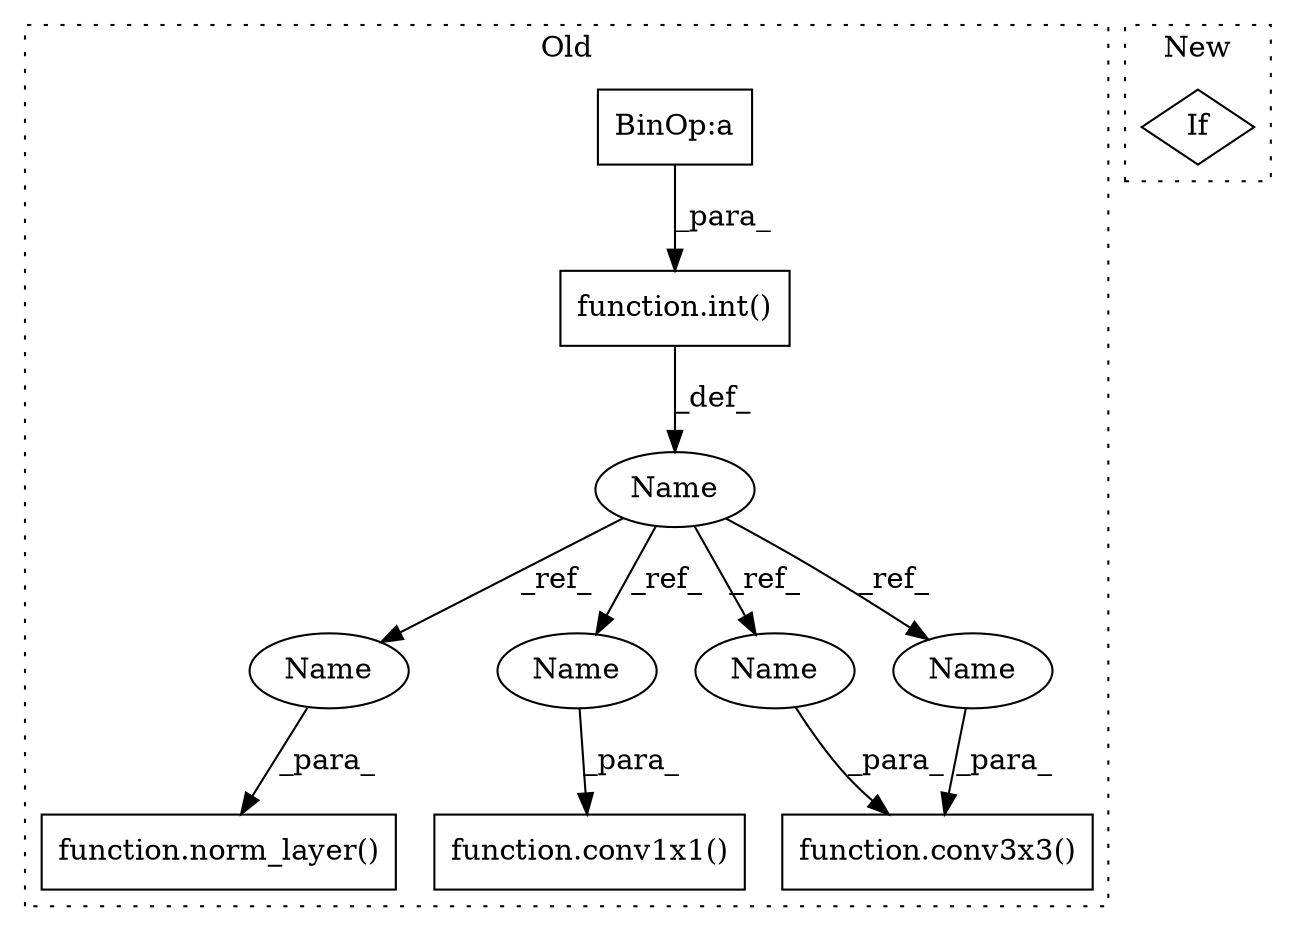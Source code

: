 digraph G {
subgraph cluster0 {
1 [label="function.conv1x1()" a="75" s="3259,3282" l="8,1" shape="box"];
3 [label="BinOp:a" a="82" s="3129" l="3" shape="box"];
4 [label="function.int()" a="75" s="3105,3136" l="4,1" shape="box"];
5 [label="function.conv3x3()" a="75" s="3342,3388" l="8,1" shape="box"];
6 [label="function.norm_layer()" a="75" s="3409,3425" l="11,1" shape="box"];
7 [label="Name" a="87" s="3097" l="5" shape="ellipse"];
8 [label="Name" a="87" s="3420" l="5" shape="ellipse"];
9 [label="Name" a="87" s="3357" l="5" shape="ellipse"];
10 [label="Name" a="87" s="3277" l="5" shape="ellipse"];
11 [label="Name" a="87" s="3350" l="5" shape="ellipse"];
label = "Old";
style="dotted";
}
subgraph cluster1 {
2 [label="If" a="96" s="2228,2258" l="3,14" shape="diamond"];
label = "New";
style="dotted";
}
3 -> 4 [label="_para_"];
4 -> 7 [label="_def_"];
7 -> 8 [label="_ref_"];
7 -> 9 [label="_ref_"];
7 -> 10 [label="_ref_"];
7 -> 11 [label="_ref_"];
8 -> 6 [label="_para_"];
9 -> 5 [label="_para_"];
10 -> 1 [label="_para_"];
11 -> 5 [label="_para_"];
}
